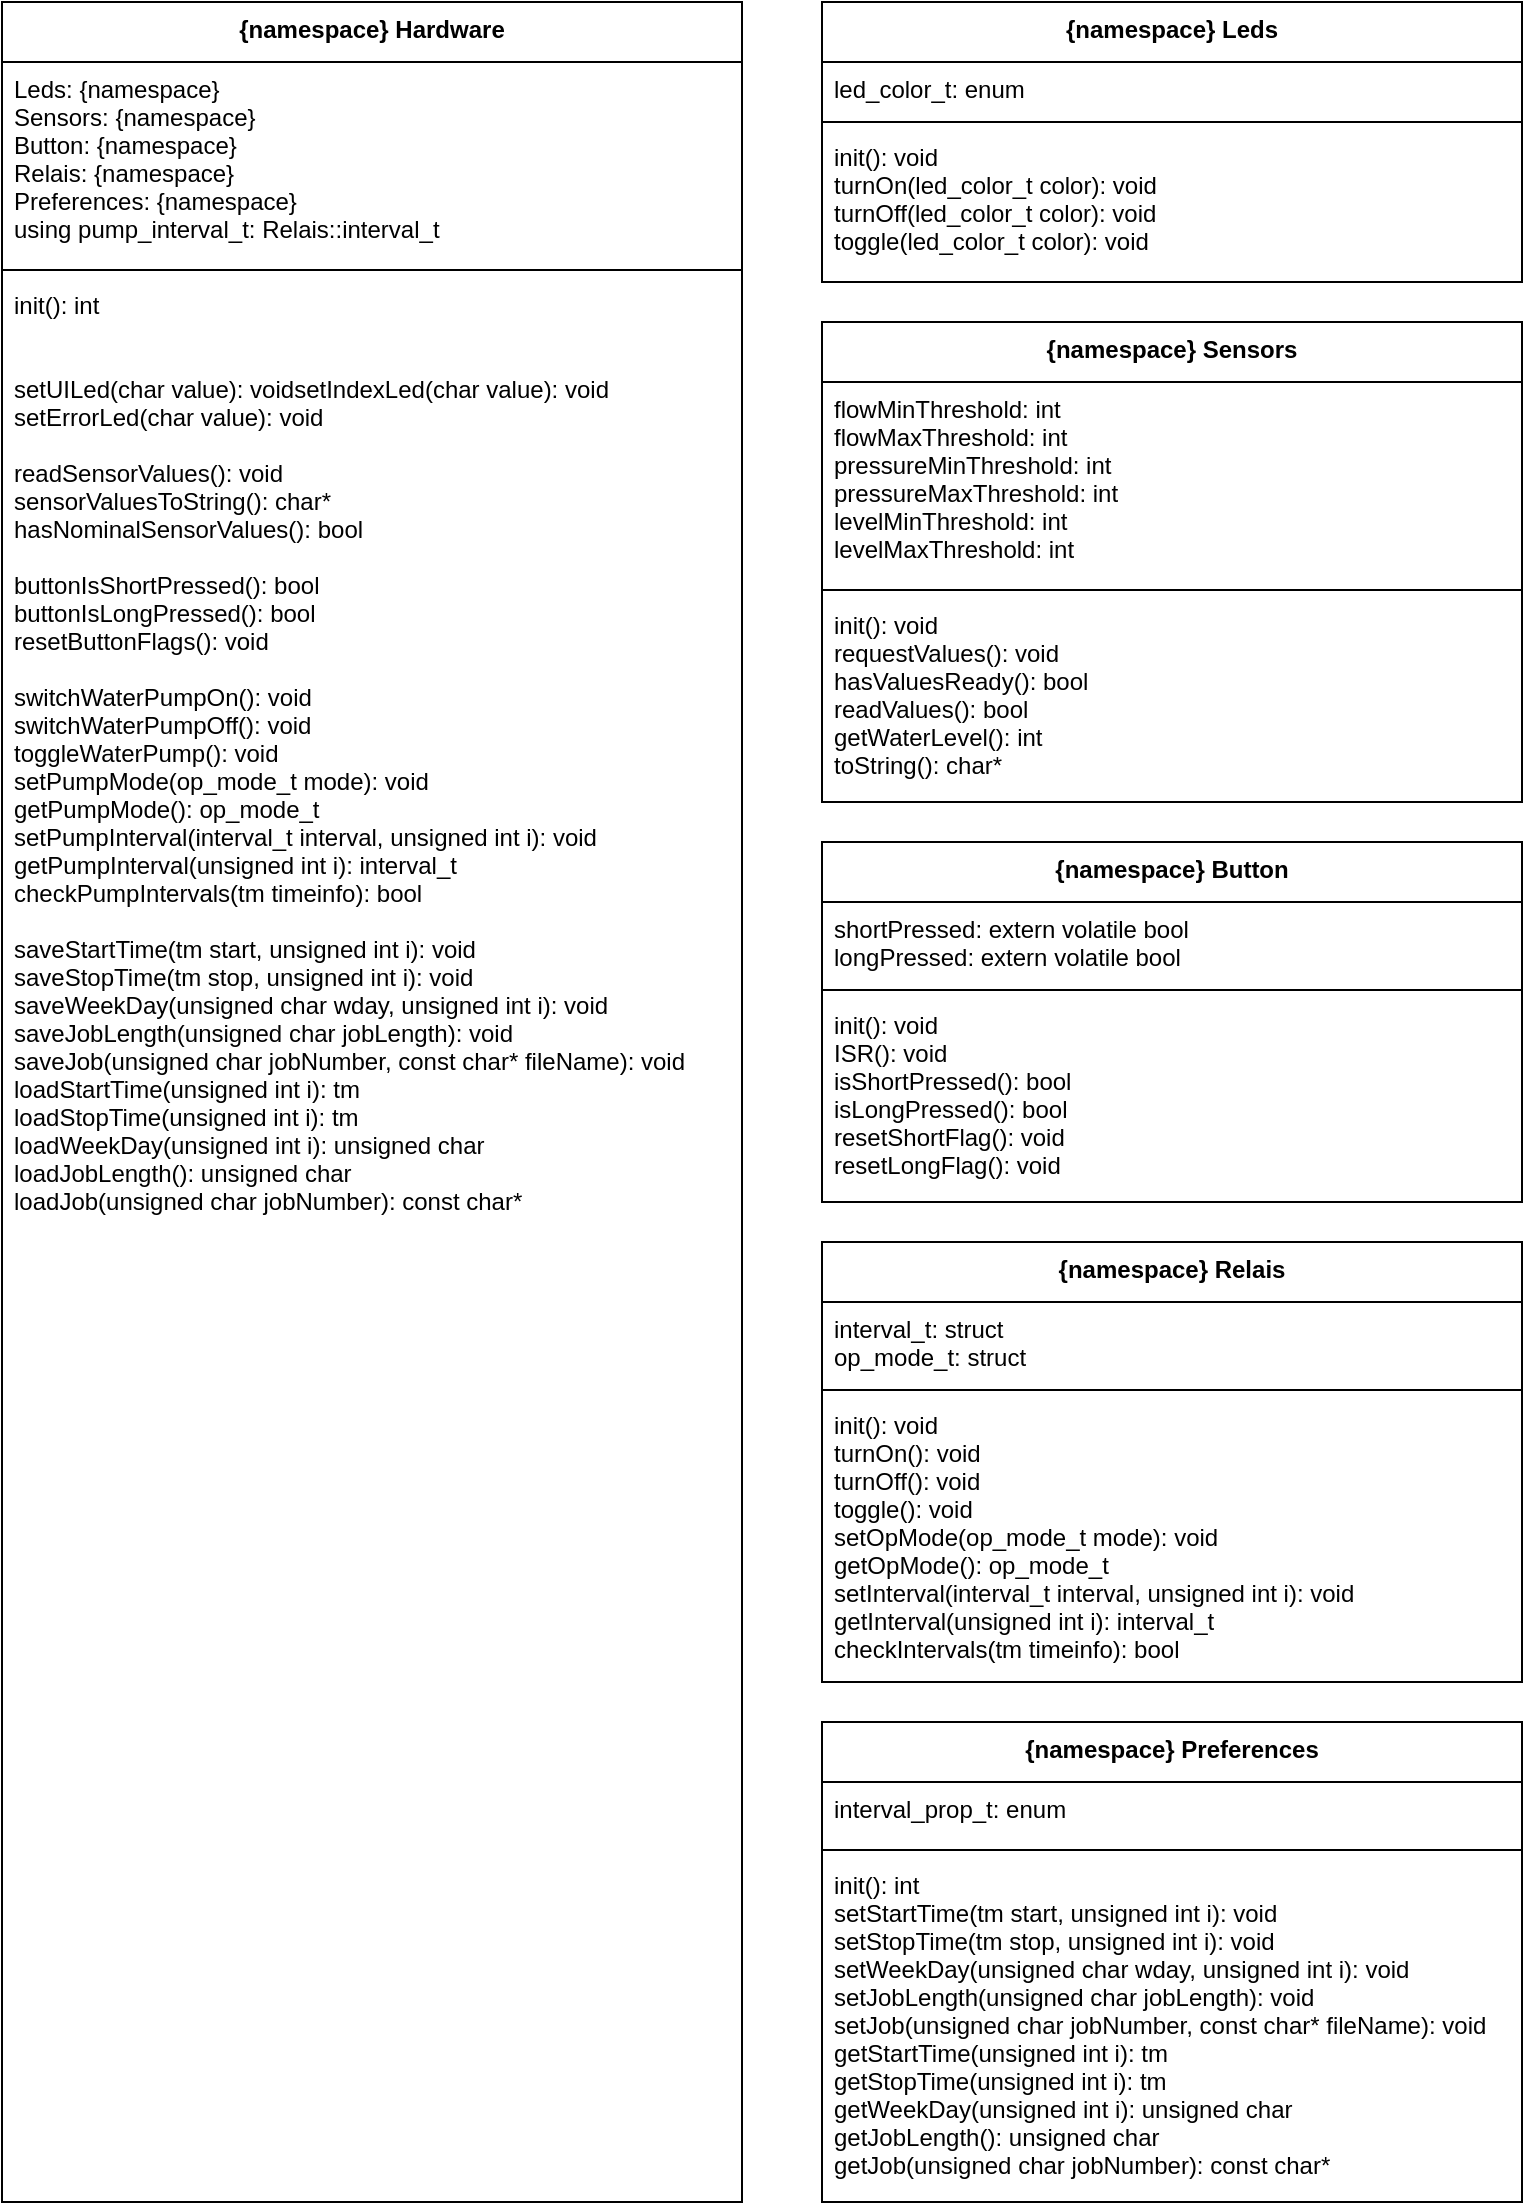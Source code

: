 <mxfile version="20.0.4" type="device"><diagram id="cyPLW1TqEPrq19XsXUz-" name="Hardware (HW)"><mxGraphModel dx="451" dy="237" grid="1" gridSize="10" guides="1" tooltips="1" connect="1" arrows="1" fold="1" page="1" pageScale="1" pageWidth="827" pageHeight="1169" math="0" shadow="0"><root><mxCell id="0"/><mxCell id="1" parent="0"/><mxCell id="gb_Lsgx7BFaaNUTfTZTS-1" value="{namespace} Leds" style="swimlane;fontStyle=1;align=center;verticalAlign=top;childLayout=stackLayout;horizontal=1;startSize=30;horizontalStack=0;resizeParent=1;resizeParentMax=0;resizeLast=0;collapsible=1;marginBottom=0;fontFamily=Helvetica;" parent="1" vertex="1"><mxGeometry x="450" y="40" width="350" height="140" as="geometry"><mxRectangle x="380" y="330" width="100" height="26" as="alternateBounds"/></mxGeometry></mxCell><mxCell id="gb_Lsgx7BFaaNUTfTZTS-2" value="led_color_t: enum" style="text;strokeColor=none;fillColor=none;align=left;verticalAlign=top;spacingLeft=4;spacingRight=4;overflow=hidden;rotatable=0;points=[[0,0.5],[1,0.5]];portConstraint=eastwest;fontFamily=Helvetica;" parent="gb_Lsgx7BFaaNUTfTZTS-1" vertex="1"><mxGeometry y="30" width="350" height="26" as="geometry"/></mxCell><mxCell id="gb_Lsgx7BFaaNUTfTZTS-3" value="" style="line;strokeWidth=1;fillColor=none;align=left;verticalAlign=middle;spacingTop=-1;spacingLeft=3;spacingRight=3;rotatable=0;labelPosition=right;points=[];portConstraint=eastwest;fontFamily=Helvetica;" parent="gb_Lsgx7BFaaNUTfTZTS-1" vertex="1"><mxGeometry y="56" width="350" height="8" as="geometry"/></mxCell><mxCell id="gb_Lsgx7BFaaNUTfTZTS-4" value="init(): void&#xA;turnOn(led_color_t color): void&#xA;turnOff(led_color_t color): void &#xA;toggle(led_color_t color): void " style="text;strokeColor=none;fillColor=none;align=left;verticalAlign=top;spacingLeft=4;spacingRight=4;overflow=hidden;rotatable=0;points=[[0,0.5],[1,0.5]];portConstraint=eastwest;fontFamily=Helvetica;" parent="gb_Lsgx7BFaaNUTfTZTS-1" vertex="1"><mxGeometry y="64" width="350" height="76" as="geometry"/></mxCell><mxCell id="gb_Lsgx7BFaaNUTfTZTS-5" value="{namespace} Sensors" style="swimlane;fontStyle=1;align=center;verticalAlign=top;childLayout=stackLayout;horizontal=1;startSize=30;horizontalStack=0;resizeParent=1;resizeParentMax=0;resizeLast=0;collapsible=1;marginBottom=0;fontFamily=Helvetica;" parent="1" vertex="1"><mxGeometry x="450" y="200" width="350" height="240" as="geometry"><mxRectangle x="380" y="330" width="100" height="26" as="alternateBounds"/></mxGeometry></mxCell><mxCell id="gb_Lsgx7BFaaNUTfTZTS-6" value="flowMinThreshold: int&#xA;flowMaxThreshold: int&#xA;pressureMinThreshold: int&#xA;pressureMaxThreshold: int&#xA;levelMinThreshold: int&#xA;levelMaxThreshold: int&#xA;" style="text;strokeColor=none;fillColor=none;align=left;verticalAlign=top;spacingLeft=4;spacingRight=4;overflow=hidden;rotatable=0;points=[[0,0.5],[1,0.5]];portConstraint=eastwest;fontFamily=Helvetica;" parent="gb_Lsgx7BFaaNUTfTZTS-5" vertex="1"><mxGeometry y="30" width="350" height="100" as="geometry"/></mxCell><mxCell id="gb_Lsgx7BFaaNUTfTZTS-7" value="" style="line;strokeWidth=1;fillColor=none;align=left;verticalAlign=middle;spacingTop=-1;spacingLeft=3;spacingRight=3;rotatable=0;labelPosition=right;points=[];portConstraint=eastwest;fontFamily=Helvetica;" parent="gb_Lsgx7BFaaNUTfTZTS-5" vertex="1"><mxGeometry y="130" width="350" height="8" as="geometry"/></mxCell><mxCell id="gb_Lsgx7BFaaNUTfTZTS-8" value="init(): void&#xA;requestValues(): void&#xA;hasValuesReady(): bool&#xA;readValues(): bool&#xA;getWaterLevel(): int&#xA;toString(): char*" style="text;strokeColor=none;fillColor=none;align=left;verticalAlign=top;spacingLeft=4;spacingRight=4;overflow=hidden;rotatable=0;points=[[0,0.5],[1,0.5]];portConstraint=eastwest;fontFamily=Helvetica;" parent="gb_Lsgx7BFaaNUTfTZTS-5" vertex="1"><mxGeometry y="138" width="350" height="102" as="geometry"/></mxCell><mxCell id="gb_Lsgx7BFaaNUTfTZTS-9" value="{namespace} Button" style="swimlane;fontStyle=1;align=center;verticalAlign=top;childLayout=stackLayout;horizontal=1;startSize=30;horizontalStack=0;resizeParent=1;resizeParentMax=0;resizeLast=0;collapsible=1;marginBottom=0;fontFamily=Helvetica;" parent="1" vertex="1"><mxGeometry x="450" y="460" width="350" height="180" as="geometry"><mxRectangle x="380" y="330" width="100" height="26" as="alternateBounds"/></mxGeometry></mxCell><mxCell id="gb_Lsgx7BFaaNUTfTZTS-10" value="shortPressed: extern volatile bool&#xA;longPressed: extern volatile bool" style="text;strokeColor=none;fillColor=none;align=left;verticalAlign=top;spacingLeft=4;spacingRight=4;overflow=hidden;rotatable=0;points=[[0,0.5],[1,0.5]];portConstraint=eastwest;fontFamily=Helvetica;" parent="gb_Lsgx7BFaaNUTfTZTS-9" vertex="1"><mxGeometry y="30" width="350" height="40" as="geometry"/></mxCell><mxCell id="gb_Lsgx7BFaaNUTfTZTS-11" value="" style="line;strokeWidth=1;fillColor=none;align=left;verticalAlign=middle;spacingTop=-1;spacingLeft=3;spacingRight=3;rotatable=0;labelPosition=right;points=[];portConstraint=eastwest;fontFamily=Helvetica;" parent="gb_Lsgx7BFaaNUTfTZTS-9" vertex="1"><mxGeometry y="70" width="350" height="8" as="geometry"/></mxCell><mxCell id="gb_Lsgx7BFaaNUTfTZTS-12" value="init(): void&#xA;ISR(): void&#xA;isShortPressed(): bool&#xA;isLongPressed(): bool&#xA;resetShortFlag(): void&#xA;resetLongFlag(): void" style="text;strokeColor=none;fillColor=none;align=left;verticalAlign=top;spacingLeft=4;spacingRight=4;overflow=hidden;rotatable=0;points=[[0,0.5],[1,0.5]];portConstraint=eastwest;fontFamily=Helvetica;" parent="gb_Lsgx7BFaaNUTfTZTS-9" vertex="1"><mxGeometry y="78" width="350" height="102" as="geometry"/></mxCell><mxCell id="gb_Lsgx7BFaaNUTfTZTS-13" value="{namespace} Relais" style="swimlane;fontStyle=1;align=center;verticalAlign=top;childLayout=stackLayout;horizontal=1;startSize=30;horizontalStack=0;resizeParent=1;resizeParentMax=0;resizeLast=0;collapsible=1;marginBottom=0;fontFamily=Helvetica;" parent="1" vertex="1"><mxGeometry x="450" y="660" width="350" height="220" as="geometry"><mxRectangle x="380" y="330" width="100" height="26" as="alternateBounds"/></mxGeometry></mxCell><mxCell id="gb_Lsgx7BFaaNUTfTZTS-14" value="interval_t: struct&#xA;op_mode_t: struct" style="text;strokeColor=none;fillColor=none;align=left;verticalAlign=top;spacingLeft=4;spacingRight=4;overflow=hidden;rotatable=0;points=[[0,0.5],[1,0.5]];portConstraint=eastwest;fontFamily=Helvetica;" parent="gb_Lsgx7BFaaNUTfTZTS-13" vertex="1"><mxGeometry y="30" width="350" height="40" as="geometry"/></mxCell><mxCell id="gb_Lsgx7BFaaNUTfTZTS-15" value="" style="line;strokeWidth=1;fillColor=none;align=left;verticalAlign=middle;spacingTop=-1;spacingLeft=3;spacingRight=3;rotatable=0;labelPosition=right;points=[];portConstraint=eastwest;fontFamily=Helvetica;" parent="gb_Lsgx7BFaaNUTfTZTS-13" vertex="1"><mxGeometry y="70" width="350" height="8" as="geometry"/></mxCell><mxCell id="gb_Lsgx7BFaaNUTfTZTS-16" value="init(): void&#xA;turnOn(): void&#xA;turnOff(): void&#xA;toggle(): void&#xA;setOpMode(op_mode_t mode): void&#xA;getOpMode(): op_mode_t&#xA;setInterval(interval_t interval, unsigned int i): void&#xA;getInterval(unsigned int i): interval_t&#xA;checkIntervals(tm timeinfo): bool" style="text;strokeColor=none;fillColor=none;align=left;verticalAlign=top;spacingLeft=4;spacingRight=4;overflow=hidden;rotatable=0;points=[[0,0.5],[1,0.5]];portConstraint=eastwest;fontFamily=Helvetica;" parent="gb_Lsgx7BFaaNUTfTZTS-13" vertex="1"><mxGeometry y="78" width="350" height="142" as="geometry"/></mxCell><mxCell id="gb_Lsgx7BFaaNUTfTZTS-17" value="{namespace} Preferences" style="swimlane;fontStyle=1;align=center;verticalAlign=top;childLayout=stackLayout;horizontal=1;startSize=30;horizontalStack=0;resizeParent=1;resizeParentMax=0;resizeLast=0;collapsible=1;marginBottom=0;fontFamily=Helvetica;" parent="1" vertex="1"><mxGeometry x="450" y="900" width="350" height="240" as="geometry"><mxRectangle x="380" y="330" width="100" height="26" as="alternateBounds"/></mxGeometry></mxCell><mxCell id="gb_Lsgx7BFaaNUTfTZTS-18" value="interval_prop_t: enum" style="text;strokeColor=none;fillColor=none;align=left;verticalAlign=top;spacingLeft=4;spacingRight=4;overflow=hidden;rotatable=0;points=[[0,0.5],[1,0.5]];portConstraint=eastwest;fontFamily=Helvetica;" parent="gb_Lsgx7BFaaNUTfTZTS-17" vertex="1"><mxGeometry y="30" width="350" height="30" as="geometry"/></mxCell><mxCell id="gb_Lsgx7BFaaNUTfTZTS-19" value="" style="line;strokeWidth=1;fillColor=none;align=left;verticalAlign=middle;spacingTop=-1;spacingLeft=3;spacingRight=3;rotatable=0;labelPosition=right;points=[];portConstraint=eastwest;fontFamily=Helvetica;" parent="gb_Lsgx7BFaaNUTfTZTS-17" vertex="1"><mxGeometry y="60" width="350" height="8" as="geometry"/></mxCell><mxCell id="gb_Lsgx7BFaaNUTfTZTS-20" value="init(): int&#xA;setStartTime(tm start, unsigned int i): void&#xA;setStopTime(tm stop, unsigned int i): void&#xA;setWeekDay(unsigned char wday, unsigned int i): void&#xA;setJobLength(unsigned char jobLength): void&#xA;setJob(unsigned char jobNumber, const char* fileName): void&#xA;getStartTime(unsigned int i): tm&#xA;getStopTime(unsigned int i): tm&#xA;getWeekDay(unsigned int i): unsigned char&#xA;getJobLength(): unsigned char&#xA;getJob(unsigned char jobNumber): const char*" style="text;strokeColor=none;fillColor=none;align=left;verticalAlign=top;spacingLeft=4;spacingRight=4;overflow=hidden;rotatable=0;points=[[0,0.5],[1,0.5]];portConstraint=eastwest;fontFamily=Helvetica;" parent="gb_Lsgx7BFaaNUTfTZTS-17" vertex="1"><mxGeometry y="68" width="350" height="172" as="geometry"/></mxCell><mxCell id="gb_Lsgx7BFaaNUTfTZTS-21" value="{namespace} Hardware" style="swimlane;fontStyle=1;align=center;verticalAlign=top;childLayout=stackLayout;horizontal=1;startSize=30;horizontalStack=0;resizeParent=1;resizeParentMax=0;resizeLast=0;collapsible=1;marginBottom=0;fontFamily=Helvetica;" parent="1" vertex="1"><mxGeometry x="40" y="40" width="370" height="1100" as="geometry"><mxRectangle x="380" y="330" width="100" height="26" as="alternateBounds"/></mxGeometry></mxCell><mxCell id="gb_Lsgx7BFaaNUTfTZTS-22" value="Leds: {namespace}&#xA;Sensors: {namespace}&#xA;Button: {namespace}&#xA;Relais: {namespace}&#xA;Preferences: {namespace}&#xA;using pump_interval_t: Relais::interval_t" style="text;strokeColor=none;fillColor=none;align=left;verticalAlign=top;spacingLeft=4;spacingRight=4;overflow=hidden;rotatable=0;points=[[0,0.5],[1,0.5]];portConstraint=eastwest;fontFamily=Helvetica;" parent="gb_Lsgx7BFaaNUTfTZTS-21" vertex="1"><mxGeometry y="30" width="370" height="100" as="geometry"/></mxCell><mxCell id="fsHx6EBnfl-siup6CwB2-6" value="" style="line;strokeWidth=1;fillColor=none;align=left;verticalAlign=middle;spacingTop=-1;spacingLeft=3;spacingRight=3;rotatable=0;labelPosition=right;points=[];portConstraint=eastwest;" parent="gb_Lsgx7BFaaNUTfTZTS-21" vertex="1"><mxGeometry y="130" width="370" height="8" as="geometry"/></mxCell><mxCell id="gb_Lsgx7BFaaNUTfTZTS-24" value="init(): int&#xA;&#xA;&#xA;setUILed(char value): voidsetIndexLed(char value): void&#xA;setErrorLed(char value): void&#xA;&#xA;readSensorValues(): void&#xA;sensorValuesToString(): char*&#xA;hasNominalSensorValues(): bool&#xA;&#xA;buttonIsShortPressed(): bool&#xA;buttonIsLongPressed(): bool&#xA;resetButtonFlags(): void&#xA;&#xA;switchWaterPumpOn(): void&#xA;switchWaterPumpOff(): void&#xA;toggleWaterPump(): void&#xA;setPumpMode(op_mode_t mode): void&#xA;getPumpMode(): op_mode_t&#xA;setPumpInterval(interval_t interval, unsigned int i): void&#xA;getPumpInterval(unsigned int i): interval_t&#xA;checkPumpIntervals(tm timeinfo): bool&#xA;&#xA;saveStartTime(tm start, unsigned int i): void&#xA;saveStopTime(tm stop, unsigned int i): void&#xA;saveWeekDay(unsigned char wday, unsigned int i): void&#xA;saveJobLength(unsigned char jobLength): void&#xA;saveJob(unsigned char jobNumber, const char* fileName): void&#xA;loadStartTime(unsigned int i): tm&#xA;loadStopTime(unsigned int i): tm&#xA;loadWeekDay(unsigned int i): unsigned char&#xA;loadJobLength(): unsigned char&#xA;loadJob(unsigned char jobNumber): const char*" style="text;strokeColor=none;fillColor=none;align=left;verticalAlign=top;spacingLeft=4;spacingRight=4;overflow=hidden;rotatable=0;points=[[0,0.5],[1,0.5]];portConstraint=eastwest;fontFamily=Helvetica;" parent="gb_Lsgx7BFaaNUTfTZTS-21" vertex="1"><mxGeometry y="138" width="370" height="962" as="geometry"/></mxCell></root></mxGraphModel></diagram></mxfile>